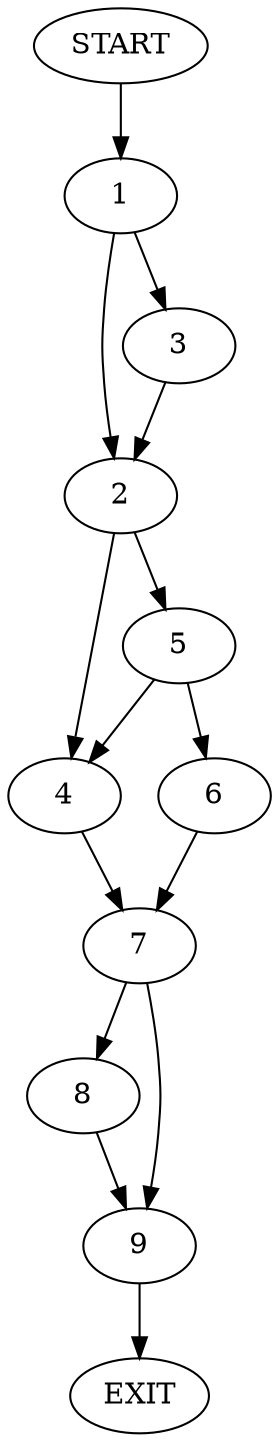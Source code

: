 digraph {
0 [label="START"]
10 [label="EXIT"]
0 -> 1
1 -> 2
1 -> 3
3 -> 2
2 -> 4
2 -> 5
5 -> 6
5 -> 4
4 -> 7
6 -> 7
7 -> 8
7 -> 9
9 -> 10
8 -> 9
}
